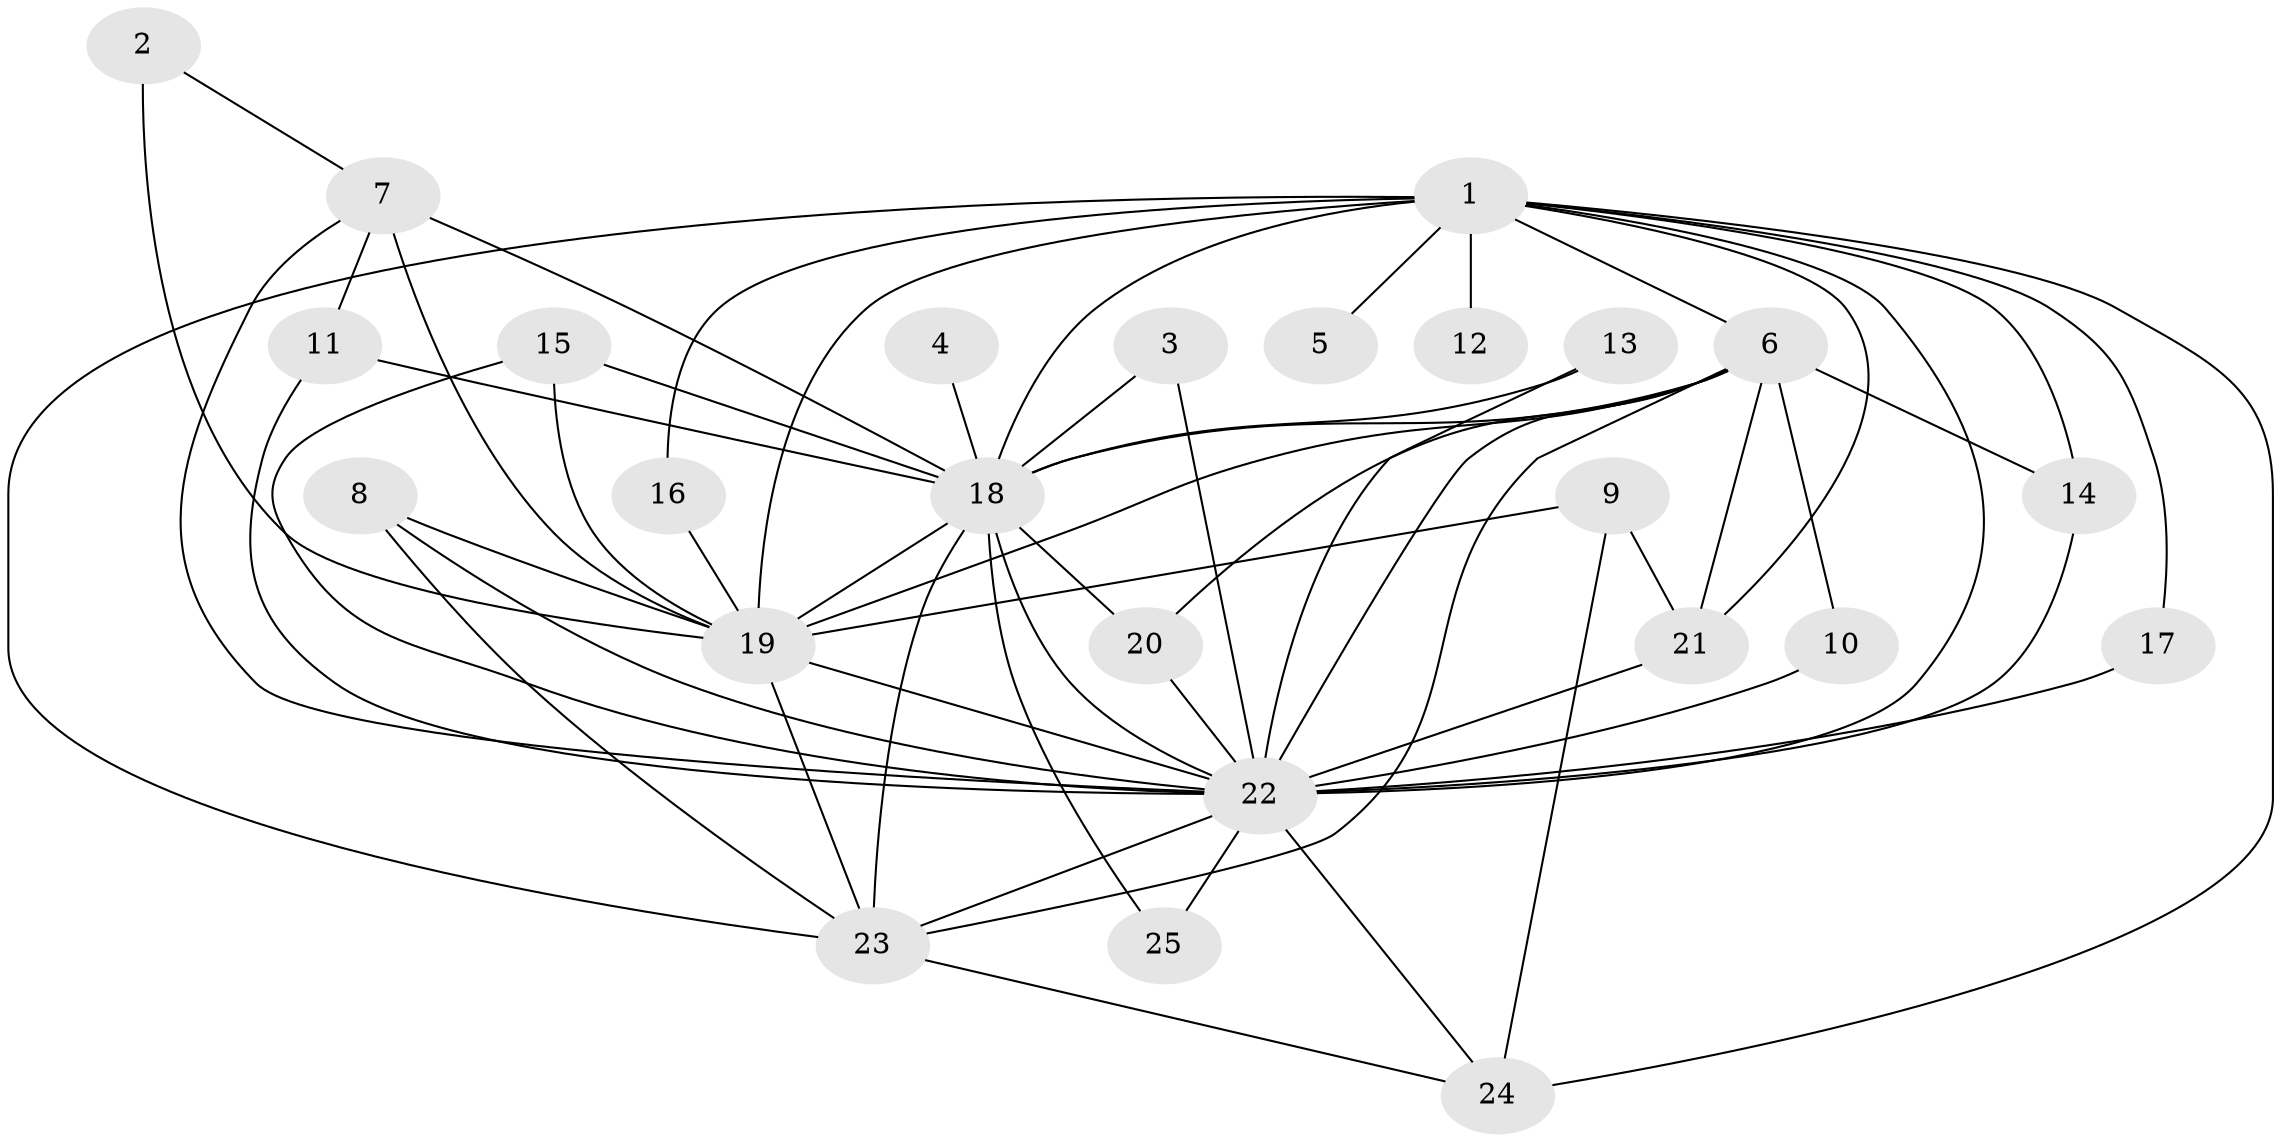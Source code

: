 // original degree distribution, {12: 0.04, 17: 0.02, 18: 0.02, 19: 0.02, 20: 0.02, 15: 0.02, 13: 0.02, 14: 0.02, 9: 0.02, 3: 0.14, 6: 0.04, 2: 0.56, 4: 0.06}
// Generated by graph-tools (version 1.1) at 2025/25/03/09/25 03:25:39]
// undirected, 25 vertices, 59 edges
graph export_dot {
graph [start="1"]
  node [color=gray90,style=filled];
  1;
  2;
  3;
  4;
  5;
  6;
  7;
  8;
  9;
  10;
  11;
  12;
  13;
  14;
  15;
  16;
  17;
  18;
  19;
  20;
  21;
  22;
  23;
  24;
  25;
  1 -- 5 [weight=2.0];
  1 -- 6 [weight=4.0];
  1 -- 12 [weight=2.0];
  1 -- 14 [weight=1.0];
  1 -- 16 [weight=1.0];
  1 -- 17 [weight=1.0];
  1 -- 18 [weight=6.0];
  1 -- 19 [weight=3.0];
  1 -- 21 [weight=1.0];
  1 -- 22 [weight=6.0];
  1 -- 23 [weight=3.0];
  1 -- 24 [weight=2.0];
  2 -- 7 [weight=1.0];
  2 -- 19 [weight=1.0];
  3 -- 18 [weight=1.0];
  3 -- 22 [weight=1.0];
  4 -- 18 [weight=1.0];
  6 -- 10 [weight=1.0];
  6 -- 14 [weight=1.0];
  6 -- 18 [weight=2.0];
  6 -- 19 [weight=1.0];
  6 -- 20 [weight=1.0];
  6 -- 21 [weight=1.0];
  6 -- 22 [weight=2.0];
  6 -- 23 [weight=1.0];
  7 -- 11 [weight=1.0];
  7 -- 18 [weight=2.0];
  7 -- 19 [weight=1.0];
  7 -- 22 [weight=1.0];
  8 -- 19 [weight=1.0];
  8 -- 22 [weight=1.0];
  8 -- 23 [weight=1.0];
  9 -- 19 [weight=2.0];
  9 -- 21 [weight=1.0];
  9 -- 24 [weight=1.0];
  10 -- 22 [weight=2.0];
  11 -- 18 [weight=1.0];
  11 -- 22 [weight=1.0];
  13 -- 18 [weight=1.0];
  13 -- 22 [weight=1.0];
  14 -- 22 [weight=1.0];
  15 -- 18 [weight=1.0];
  15 -- 19 [weight=1.0];
  15 -- 22 [weight=1.0];
  16 -- 19 [weight=1.0];
  17 -- 22 [weight=1.0];
  18 -- 19 [weight=3.0];
  18 -- 20 [weight=1.0];
  18 -- 22 [weight=5.0];
  18 -- 23 [weight=2.0];
  18 -- 25 [weight=1.0];
  19 -- 22 [weight=2.0];
  19 -- 23 [weight=1.0];
  20 -- 22 [weight=1.0];
  21 -- 22 [weight=1.0];
  22 -- 23 [weight=3.0];
  22 -- 24 [weight=2.0];
  22 -- 25 [weight=1.0];
  23 -- 24 [weight=1.0];
}
